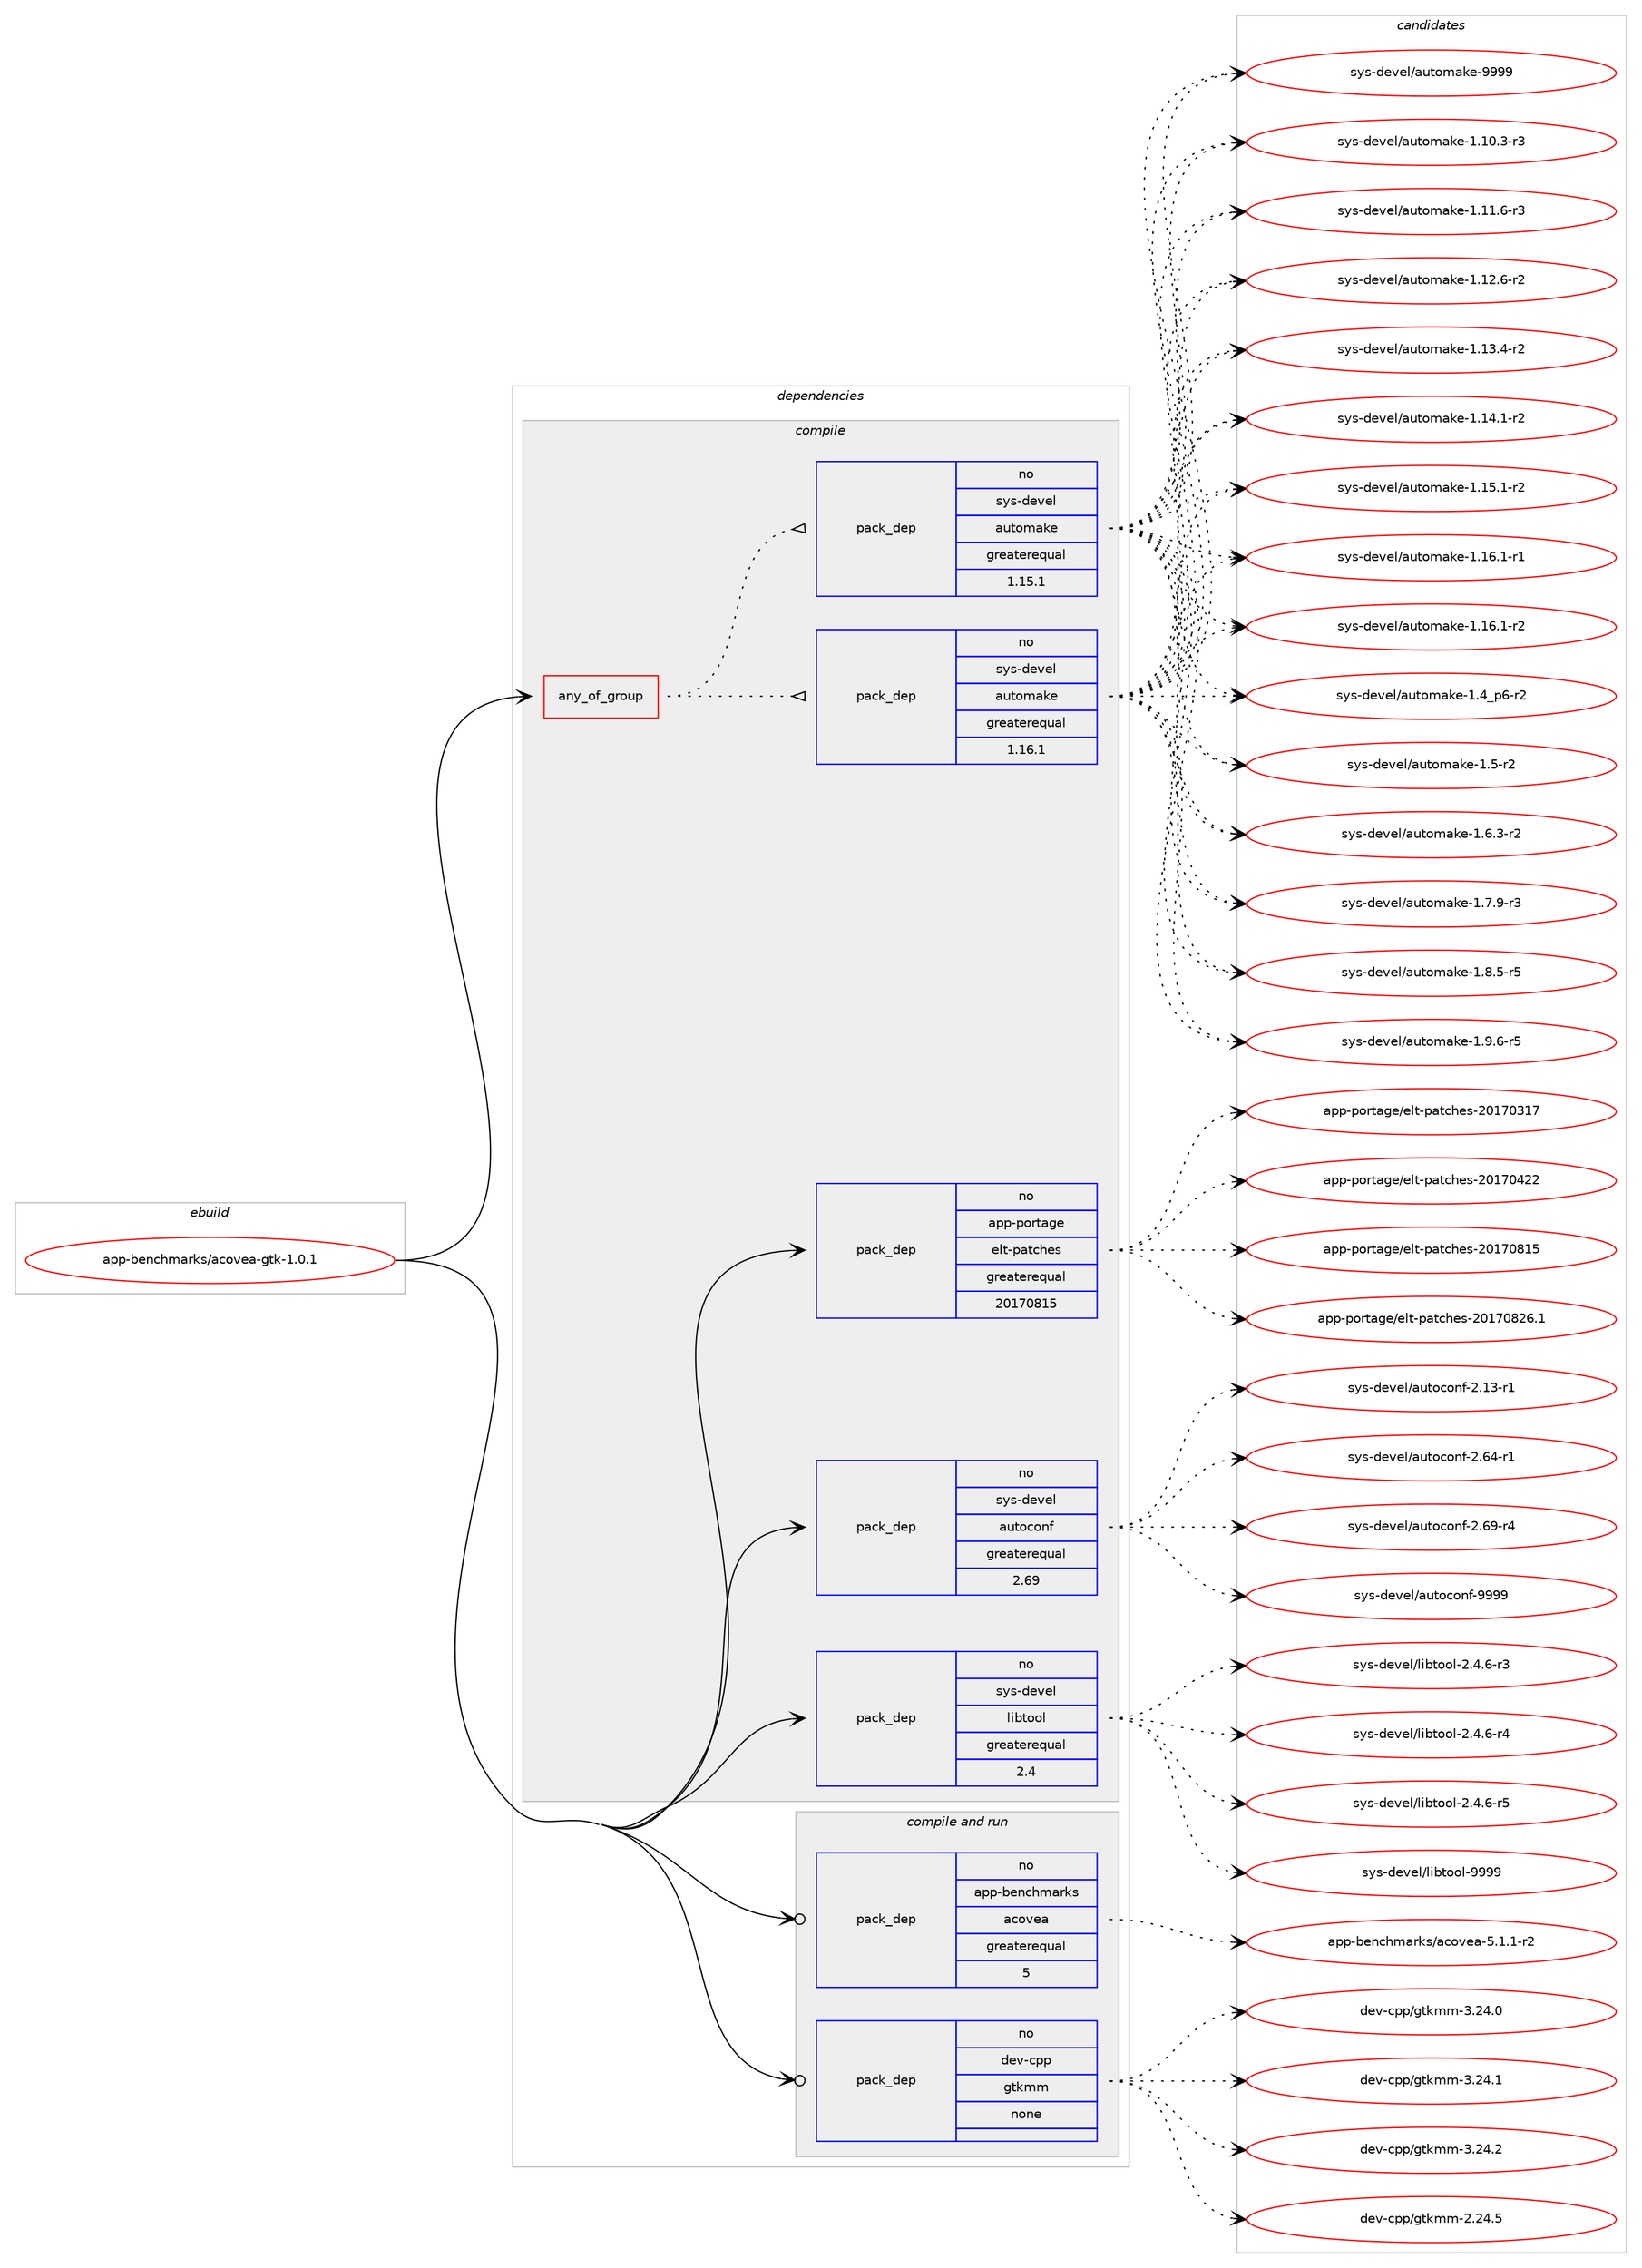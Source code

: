 digraph prolog {

# *************
# Graph options
# *************

newrank=true;
concentrate=true;
compound=true;
graph [rankdir=LR,fontname=Helvetica,fontsize=10,ranksep=1.5];#, ranksep=2.5, nodesep=0.2];
edge  [arrowhead=vee];
node  [fontname=Helvetica,fontsize=10];

# **********
# The ebuild
# **********

subgraph cluster_leftcol {
color=gray;
rank=same;
label=<<i>ebuild</i>>;
id [label="app-benchmarks/acovea-gtk-1.0.1", color=red, width=4, href="../app-benchmarks/acovea-gtk-1.0.1.svg"];
}

# ****************
# The dependencies
# ****************

subgraph cluster_midcol {
color=gray;
label=<<i>dependencies</i>>;
subgraph cluster_compile {
fillcolor="#eeeeee";
style=filled;
label=<<i>compile</i>>;
subgraph any8327 {
dependency475370 [label=<<TABLE BORDER="0" CELLBORDER="1" CELLSPACING="0" CELLPADDING="4"><TR><TD CELLPADDING="10">any_of_group</TD></TR></TABLE>>, shape=none, color=red];subgraph pack353284 {
dependency475371 [label=<<TABLE BORDER="0" CELLBORDER="1" CELLSPACING="0" CELLPADDING="4" WIDTH="220"><TR><TD ROWSPAN="6" CELLPADDING="30">pack_dep</TD></TR><TR><TD WIDTH="110">no</TD></TR><TR><TD>sys-devel</TD></TR><TR><TD>automake</TD></TR><TR><TD>greaterequal</TD></TR><TR><TD>1.16.1</TD></TR></TABLE>>, shape=none, color=blue];
}
dependency475370:e -> dependency475371:w [weight=20,style="dotted",arrowhead="oinv"];
subgraph pack353285 {
dependency475372 [label=<<TABLE BORDER="0" CELLBORDER="1" CELLSPACING="0" CELLPADDING="4" WIDTH="220"><TR><TD ROWSPAN="6" CELLPADDING="30">pack_dep</TD></TR><TR><TD WIDTH="110">no</TD></TR><TR><TD>sys-devel</TD></TR><TR><TD>automake</TD></TR><TR><TD>greaterequal</TD></TR><TR><TD>1.15.1</TD></TR></TABLE>>, shape=none, color=blue];
}
dependency475370:e -> dependency475372:w [weight=20,style="dotted",arrowhead="oinv"];
}
id:e -> dependency475370:w [weight=20,style="solid",arrowhead="vee"];
subgraph pack353286 {
dependency475373 [label=<<TABLE BORDER="0" CELLBORDER="1" CELLSPACING="0" CELLPADDING="4" WIDTH="220"><TR><TD ROWSPAN="6" CELLPADDING="30">pack_dep</TD></TR><TR><TD WIDTH="110">no</TD></TR><TR><TD>app-portage</TD></TR><TR><TD>elt-patches</TD></TR><TR><TD>greaterequal</TD></TR><TR><TD>20170815</TD></TR></TABLE>>, shape=none, color=blue];
}
id:e -> dependency475373:w [weight=20,style="solid",arrowhead="vee"];
subgraph pack353287 {
dependency475374 [label=<<TABLE BORDER="0" CELLBORDER="1" CELLSPACING="0" CELLPADDING="4" WIDTH="220"><TR><TD ROWSPAN="6" CELLPADDING="30">pack_dep</TD></TR><TR><TD WIDTH="110">no</TD></TR><TR><TD>sys-devel</TD></TR><TR><TD>autoconf</TD></TR><TR><TD>greaterequal</TD></TR><TR><TD>2.69</TD></TR></TABLE>>, shape=none, color=blue];
}
id:e -> dependency475374:w [weight=20,style="solid",arrowhead="vee"];
subgraph pack353288 {
dependency475375 [label=<<TABLE BORDER="0" CELLBORDER="1" CELLSPACING="0" CELLPADDING="4" WIDTH="220"><TR><TD ROWSPAN="6" CELLPADDING="30">pack_dep</TD></TR><TR><TD WIDTH="110">no</TD></TR><TR><TD>sys-devel</TD></TR><TR><TD>libtool</TD></TR><TR><TD>greaterequal</TD></TR><TR><TD>2.4</TD></TR></TABLE>>, shape=none, color=blue];
}
id:e -> dependency475375:w [weight=20,style="solid",arrowhead="vee"];
}
subgraph cluster_compileandrun {
fillcolor="#eeeeee";
style=filled;
label=<<i>compile and run</i>>;
subgraph pack353289 {
dependency475376 [label=<<TABLE BORDER="0" CELLBORDER="1" CELLSPACING="0" CELLPADDING="4" WIDTH="220"><TR><TD ROWSPAN="6" CELLPADDING="30">pack_dep</TD></TR><TR><TD WIDTH="110">no</TD></TR><TR><TD>app-benchmarks</TD></TR><TR><TD>acovea</TD></TR><TR><TD>greaterequal</TD></TR><TR><TD>5</TD></TR></TABLE>>, shape=none, color=blue];
}
id:e -> dependency475376:w [weight=20,style="solid",arrowhead="odotvee"];
subgraph pack353290 {
dependency475377 [label=<<TABLE BORDER="0" CELLBORDER="1" CELLSPACING="0" CELLPADDING="4" WIDTH="220"><TR><TD ROWSPAN="6" CELLPADDING="30">pack_dep</TD></TR><TR><TD WIDTH="110">no</TD></TR><TR><TD>dev-cpp</TD></TR><TR><TD>gtkmm</TD></TR><TR><TD>none</TD></TR><TR><TD></TD></TR></TABLE>>, shape=none, color=blue];
}
id:e -> dependency475377:w [weight=20,style="solid",arrowhead="odotvee"];
}
subgraph cluster_run {
fillcolor="#eeeeee";
style=filled;
label=<<i>run</i>>;
}
}

# **************
# The candidates
# **************

subgraph cluster_choices {
rank=same;
color=gray;
label=<<i>candidates</i>>;

subgraph choice353284 {
color=black;
nodesep=1;
choice11512111545100101118101108479711711611110997107101454946494846514511451 [label="sys-devel/automake-1.10.3-r3", color=red, width=4,href="../sys-devel/automake-1.10.3-r3.svg"];
choice11512111545100101118101108479711711611110997107101454946494946544511451 [label="sys-devel/automake-1.11.6-r3", color=red, width=4,href="../sys-devel/automake-1.11.6-r3.svg"];
choice11512111545100101118101108479711711611110997107101454946495046544511450 [label="sys-devel/automake-1.12.6-r2", color=red, width=4,href="../sys-devel/automake-1.12.6-r2.svg"];
choice11512111545100101118101108479711711611110997107101454946495146524511450 [label="sys-devel/automake-1.13.4-r2", color=red, width=4,href="../sys-devel/automake-1.13.4-r2.svg"];
choice11512111545100101118101108479711711611110997107101454946495246494511450 [label="sys-devel/automake-1.14.1-r2", color=red, width=4,href="../sys-devel/automake-1.14.1-r2.svg"];
choice11512111545100101118101108479711711611110997107101454946495346494511450 [label="sys-devel/automake-1.15.1-r2", color=red, width=4,href="../sys-devel/automake-1.15.1-r2.svg"];
choice11512111545100101118101108479711711611110997107101454946495446494511449 [label="sys-devel/automake-1.16.1-r1", color=red, width=4,href="../sys-devel/automake-1.16.1-r1.svg"];
choice11512111545100101118101108479711711611110997107101454946495446494511450 [label="sys-devel/automake-1.16.1-r2", color=red, width=4,href="../sys-devel/automake-1.16.1-r2.svg"];
choice115121115451001011181011084797117116111109971071014549465295112544511450 [label="sys-devel/automake-1.4_p6-r2", color=red, width=4,href="../sys-devel/automake-1.4_p6-r2.svg"];
choice11512111545100101118101108479711711611110997107101454946534511450 [label="sys-devel/automake-1.5-r2", color=red, width=4,href="../sys-devel/automake-1.5-r2.svg"];
choice115121115451001011181011084797117116111109971071014549465446514511450 [label="sys-devel/automake-1.6.3-r2", color=red, width=4,href="../sys-devel/automake-1.6.3-r2.svg"];
choice115121115451001011181011084797117116111109971071014549465546574511451 [label="sys-devel/automake-1.7.9-r3", color=red, width=4,href="../sys-devel/automake-1.7.9-r3.svg"];
choice115121115451001011181011084797117116111109971071014549465646534511453 [label="sys-devel/automake-1.8.5-r5", color=red, width=4,href="../sys-devel/automake-1.8.5-r5.svg"];
choice115121115451001011181011084797117116111109971071014549465746544511453 [label="sys-devel/automake-1.9.6-r5", color=red, width=4,href="../sys-devel/automake-1.9.6-r5.svg"];
choice115121115451001011181011084797117116111109971071014557575757 [label="sys-devel/automake-9999", color=red, width=4,href="../sys-devel/automake-9999.svg"];
dependency475371:e -> choice11512111545100101118101108479711711611110997107101454946494846514511451:w [style=dotted,weight="100"];
dependency475371:e -> choice11512111545100101118101108479711711611110997107101454946494946544511451:w [style=dotted,weight="100"];
dependency475371:e -> choice11512111545100101118101108479711711611110997107101454946495046544511450:w [style=dotted,weight="100"];
dependency475371:e -> choice11512111545100101118101108479711711611110997107101454946495146524511450:w [style=dotted,weight="100"];
dependency475371:e -> choice11512111545100101118101108479711711611110997107101454946495246494511450:w [style=dotted,weight="100"];
dependency475371:e -> choice11512111545100101118101108479711711611110997107101454946495346494511450:w [style=dotted,weight="100"];
dependency475371:e -> choice11512111545100101118101108479711711611110997107101454946495446494511449:w [style=dotted,weight="100"];
dependency475371:e -> choice11512111545100101118101108479711711611110997107101454946495446494511450:w [style=dotted,weight="100"];
dependency475371:e -> choice115121115451001011181011084797117116111109971071014549465295112544511450:w [style=dotted,weight="100"];
dependency475371:e -> choice11512111545100101118101108479711711611110997107101454946534511450:w [style=dotted,weight="100"];
dependency475371:e -> choice115121115451001011181011084797117116111109971071014549465446514511450:w [style=dotted,weight="100"];
dependency475371:e -> choice115121115451001011181011084797117116111109971071014549465546574511451:w [style=dotted,weight="100"];
dependency475371:e -> choice115121115451001011181011084797117116111109971071014549465646534511453:w [style=dotted,weight="100"];
dependency475371:e -> choice115121115451001011181011084797117116111109971071014549465746544511453:w [style=dotted,weight="100"];
dependency475371:e -> choice115121115451001011181011084797117116111109971071014557575757:w [style=dotted,weight="100"];
}
subgraph choice353285 {
color=black;
nodesep=1;
choice11512111545100101118101108479711711611110997107101454946494846514511451 [label="sys-devel/automake-1.10.3-r3", color=red, width=4,href="../sys-devel/automake-1.10.3-r3.svg"];
choice11512111545100101118101108479711711611110997107101454946494946544511451 [label="sys-devel/automake-1.11.6-r3", color=red, width=4,href="../sys-devel/automake-1.11.6-r3.svg"];
choice11512111545100101118101108479711711611110997107101454946495046544511450 [label="sys-devel/automake-1.12.6-r2", color=red, width=4,href="../sys-devel/automake-1.12.6-r2.svg"];
choice11512111545100101118101108479711711611110997107101454946495146524511450 [label="sys-devel/automake-1.13.4-r2", color=red, width=4,href="../sys-devel/automake-1.13.4-r2.svg"];
choice11512111545100101118101108479711711611110997107101454946495246494511450 [label="sys-devel/automake-1.14.1-r2", color=red, width=4,href="../sys-devel/automake-1.14.1-r2.svg"];
choice11512111545100101118101108479711711611110997107101454946495346494511450 [label="sys-devel/automake-1.15.1-r2", color=red, width=4,href="../sys-devel/automake-1.15.1-r2.svg"];
choice11512111545100101118101108479711711611110997107101454946495446494511449 [label="sys-devel/automake-1.16.1-r1", color=red, width=4,href="../sys-devel/automake-1.16.1-r1.svg"];
choice11512111545100101118101108479711711611110997107101454946495446494511450 [label="sys-devel/automake-1.16.1-r2", color=red, width=4,href="../sys-devel/automake-1.16.1-r2.svg"];
choice115121115451001011181011084797117116111109971071014549465295112544511450 [label="sys-devel/automake-1.4_p6-r2", color=red, width=4,href="../sys-devel/automake-1.4_p6-r2.svg"];
choice11512111545100101118101108479711711611110997107101454946534511450 [label="sys-devel/automake-1.5-r2", color=red, width=4,href="../sys-devel/automake-1.5-r2.svg"];
choice115121115451001011181011084797117116111109971071014549465446514511450 [label="sys-devel/automake-1.6.3-r2", color=red, width=4,href="../sys-devel/automake-1.6.3-r2.svg"];
choice115121115451001011181011084797117116111109971071014549465546574511451 [label="sys-devel/automake-1.7.9-r3", color=red, width=4,href="../sys-devel/automake-1.7.9-r3.svg"];
choice115121115451001011181011084797117116111109971071014549465646534511453 [label="sys-devel/automake-1.8.5-r5", color=red, width=4,href="../sys-devel/automake-1.8.5-r5.svg"];
choice115121115451001011181011084797117116111109971071014549465746544511453 [label="sys-devel/automake-1.9.6-r5", color=red, width=4,href="../sys-devel/automake-1.9.6-r5.svg"];
choice115121115451001011181011084797117116111109971071014557575757 [label="sys-devel/automake-9999", color=red, width=4,href="../sys-devel/automake-9999.svg"];
dependency475372:e -> choice11512111545100101118101108479711711611110997107101454946494846514511451:w [style=dotted,weight="100"];
dependency475372:e -> choice11512111545100101118101108479711711611110997107101454946494946544511451:w [style=dotted,weight="100"];
dependency475372:e -> choice11512111545100101118101108479711711611110997107101454946495046544511450:w [style=dotted,weight="100"];
dependency475372:e -> choice11512111545100101118101108479711711611110997107101454946495146524511450:w [style=dotted,weight="100"];
dependency475372:e -> choice11512111545100101118101108479711711611110997107101454946495246494511450:w [style=dotted,weight="100"];
dependency475372:e -> choice11512111545100101118101108479711711611110997107101454946495346494511450:w [style=dotted,weight="100"];
dependency475372:e -> choice11512111545100101118101108479711711611110997107101454946495446494511449:w [style=dotted,weight="100"];
dependency475372:e -> choice11512111545100101118101108479711711611110997107101454946495446494511450:w [style=dotted,weight="100"];
dependency475372:e -> choice115121115451001011181011084797117116111109971071014549465295112544511450:w [style=dotted,weight="100"];
dependency475372:e -> choice11512111545100101118101108479711711611110997107101454946534511450:w [style=dotted,weight="100"];
dependency475372:e -> choice115121115451001011181011084797117116111109971071014549465446514511450:w [style=dotted,weight="100"];
dependency475372:e -> choice115121115451001011181011084797117116111109971071014549465546574511451:w [style=dotted,weight="100"];
dependency475372:e -> choice115121115451001011181011084797117116111109971071014549465646534511453:w [style=dotted,weight="100"];
dependency475372:e -> choice115121115451001011181011084797117116111109971071014549465746544511453:w [style=dotted,weight="100"];
dependency475372:e -> choice115121115451001011181011084797117116111109971071014557575757:w [style=dotted,weight="100"];
}
subgraph choice353286 {
color=black;
nodesep=1;
choice97112112451121111141169710310147101108116451129711699104101115455048495548514955 [label="app-portage/elt-patches-20170317", color=red, width=4,href="../app-portage/elt-patches-20170317.svg"];
choice97112112451121111141169710310147101108116451129711699104101115455048495548525050 [label="app-portage/elt-patches-20170422", color=red, width=4,href="../app-portage/elt-patches-20170422.svg"];
choice97112112451121111141169710310147101108116451129711699104101115455048495548564953 [label="app-portage/elt-patches-20170815", color=red, width=4,href="../app-portage/elt-patches-20170815.svg"];
choice971121124511211111411697103101471011081164511297116991041011154550484955485650544649 [label="app-portage/elt-patches-20170826.1", color=red, width=4,href="../app-portage/elt-patches-20170826.1.svg"];
dependency475373:e -> choice97112112451121111141169710310147101108116451129711699104101115455048495548514955:w [style=dotted,weight="100"];
dependency475373:e -> choice97112112451121111141169710310147101108116451129711699104101115455048495548525050:w [style=dotted,weight="100"];
dependency475373:e -> choice97112112451121111141169710310147101108116451129711699104101115455048495548564953:w [style=dotted,weight="100"];
dependency475373:e -> choice971121124511211111411697103101471011081164511297116991041011154550484955485650544649:w [style=dotted,weight="100"];
}
subgraph choice353287 {
color=black;
nodesep=1;
choice1151211154510010111810110847971171161119911111010245504649514511449 [label="sys-devel/autoconf-2.13-r1", color=red, width=4,href="../sys-devel/autoconf-2.13-r1.svg"];
choice1151211154510010111810110847971171161119911111010245504654524511449 [label="sys-devel/autoconf-2.64-r1", color=red, width=4,href="../sys-devel/autoconf-2.64-r1.svg"];
choice1151211154510010111810110847971171161119911111010245504654574511452 [label="sys-devel/autoconf-2.69-r4", color=red, width=4,href="../sys-devel/autoconf-2.69-r4.svg"];
choice115121115451001011181011084797117116111991111101024557575757 [label="sys-devel/autoconf-9999", color=red, width=4,href="../sys-devel/autoconf-9999.svg"];
dependency475374:e -> choice1151211154510010111810110847971171161119911111010245504649514511449:w [style=dotted,weight="100"];
dependency475374:e -> choice1151211154510010111810110847971171161119911111010245504654524511449:w [style=dotted,weight="100"];
dependency475374:e -> choice1151211154510010111810110847971171161119911111010245504654574511452:w [style=dotted,weight="100"];
dependency475374:e -> choice115121115451001011181011084797117116111991111101024557575757:w [style=dotted,weight="100"];
}
subgraph choice353288 {
color=black;
nodesep=1;
choice1151211154510010111810110847108105981161111111084550465246544511451 [label="sys-devel/libtool-2.4.6-r3", color=red, width=4,href="../sys-devel/libtool-2.4.6-r3.svg"];
choice1151211154510010111810110847108105981161111111084550465246544511452 [label="sys-devel/libtool-2.4.6-r4", color=red, width=4,href="../sys-devel/libtool-2.4.6-r4.svg"];
choice1151211154510010111810110847108105981161111111084550465246544511453 [label="sys-devel/libtool-2.4.6-r5", color=red, width=4,href="../sys-devel/libtool-2.4.6-r5.svg"];
choice1151211154510010111810110847108105981161111111084557575757 [label="sys-devel/libtool-9999", color=red, width=4,href="../sys-devel/libtool-9999.svg"];
dependency475375:e -> choice1151211154510010111810110847108105981161111111084550465246544511451:w [style=dotted,weight="100"];
dependency475375:e -> choice1151211154510010111810110847108105981161111111084550465246544511452:w [style=dotted,weight="100"];
dependency475375:e -> choice1151211154510010111810110847108105981161111111084550465246544511453:w [style=dotted,weight="100"];
dependency475375:e -> choice1151211154510010111810110847108105981161111111084557575757:w [style=dotted,weight="100"];
}
subgraph choice353289 {
color=black;
nodesep=1;
choice9711211245981011109910410997114107115479799111118101974553464946494511450 [label="app-benchmarks/acovea-5.1.1-r2", color=red, width=4,href="../app-benchmarks/acovea-5.1.1-r2.svg"];
dependency475376:e -> choice9711211245981011109910410997114107115479799111118101974553464946494511450:w [style=dotted,weight="100"];
}
subgraph choice353290 {
color=black;
nodesep=1;
choice10010111845991121124710311610710910945504650524653 [label="dev-cpp/gtkmm-2.24.5", color=red, width=4,href="../dev-cpp/gtkmm-2.24.5.svg"];
choice10010111845991121124710311610710910945514650524648 [label="dev-cpp/gtkmm-3.24.0", color=red, width=4,href="../dev-cpp/gtkmm-3.24.0.svg"];
choice10010111845991121124710311610710910945514650524649 [label="dev-cpp/gtkmm-3.24.1", color=red, width=4,href="../dev-cpp/gtkmm-3.24.1.svg"];
choice10010111845991121124710311610710910945514650524650 [label="dev-cpp/gtkmm-3.24.2", color=red, width=4,href="../dev-cpp/gtkmm-3.24.2.svg"];
dependency475377:e -> choice10010111845991121124710311610710910945504650524653:w [style=dotted,weight="100"];
dependency475377:e -> choice10010111845991121124710311610710910945514650524648:w [style=dotted,weight="100"];
dependency475377:e -> choice10010111845991121124710311610710910945514650524649:w [style=dotted,weight="100"];
dependency475377:e -> choice10010111845991121124710311610710910945514650524650:w [style=dotted,weight="100"];
}
}

}
